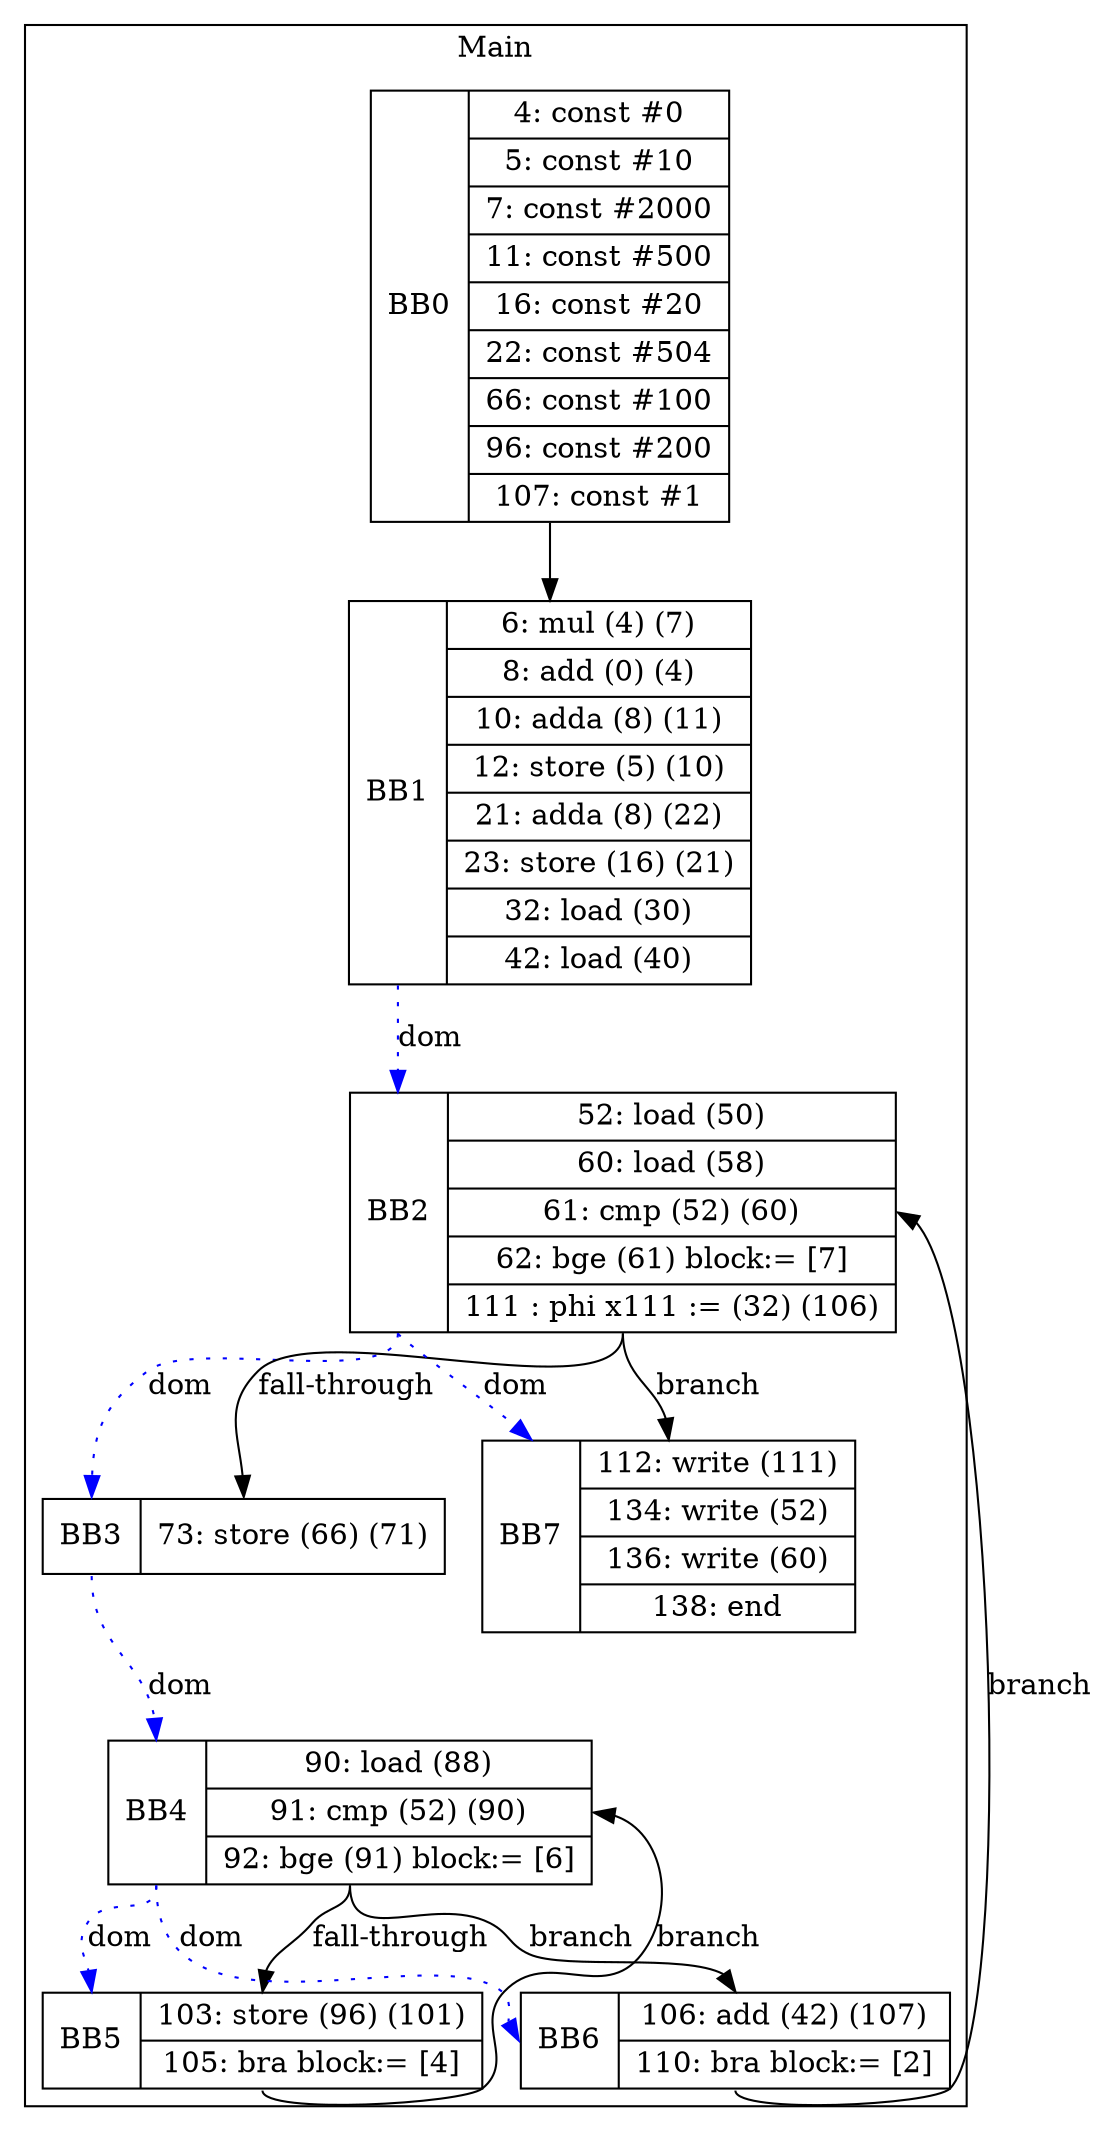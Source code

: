 digraph G {
node [shape=record];
subgraph cluster_main{
label = "Main";
BB0 [shape=record, label="<b>BB0|{4: const #0|5: const #10|7: const #2000|11: const #500|16: const #20|22: const #504|66: const #100|96: const #200|107: const #1}"];
BB1 [shape=record, label="<b>BB1|{6: mul (4) (7)|8: add (0) (4)|10: adda (8) (11)|12: store (5) (10)|21: adda (8) (22)|23: store (16) (21)|32: load (30)|42: load (40)}"];
BB2 [shape=record, label="<b>BB2|{52: load (50)|60: load (58)|61: cmp (52) (60)|62: bge (61) block:= [7]|111 : phi x111 := (32) (106)}"];
BB3 [shape=record, label="<b>BB3|{73: store (66) (71)}"];
BB4 [shape=record, label="<b>BB4|{90: load (88)|91: cmp (52) (90)|92: bge (91) block:= [6]}"];
BB5 [shape=record, label="<b>BB5|{103: store (96) (101)|105: bra block:= [4]}"];
BB6 [shape=record, label="<b>BB6|{106: add (42) (107)|110: bra block:= [2]}"];
BB7 [shape=record, label="<b>BB7|{112: write (111)|134: write (52)|136: write (60)|138: end}"];
}
BB0:s -> BB1:n ;
BB1:b -> BB2:b [color=blue, style=dotted, label="dom"];
BB3:b -> BB4:b [color=blue, style=dotted, label="dom"];
BB2:b -> BB7:b [color=blue, style=dotted, label="dom"];
BB4:b -> BB6:b [color=blue, style=dotted, label="dom"];
BB2:b -> BB3:b [color=blue, style=dotted, label="dom"];
BB4:b -> BB5:b [color=blue, style=dotted, label="dom"];
BB4:s -> BB6:n [label="branch"];
BB2:s -> BB7:n [label="branch"];
BB6:s -> BB2:e [label="branch"];
BB5:s -> BB4:e [label="branch"];
BB2:s -> BB3:n [label="fall-through"];
BB4:s -> BB5:n [label="fall-through"];
}
